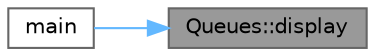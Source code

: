 digraph "Queues::display"
{
 // LATEX_PDF_SIZE
  bgcolor="transparent";
  edge [fontname=Helvetica,fontsize=10,labelfontname=Helvetica,labelfontsize=10];
  node [fontname=Helvetica,fontsize=10,shape=box,height=0.2,width=0.4];
  rankdir="RL";
  Node1 [id="Node000001",label="Queues::display",height=0.2,width=0.4,color="gray40", fillcolor="grey60", style="filled", fontcolor="black",tooltip="methode untuk menampilkan data dlm antrian data dihapuskan dr dlm variable queue_array"];
  Node1 -> Node2 [id="edge1_Node000001_Node000002",dir="back",color="steelblue1",style="solid",tooltip=" "];
  Node2 [id="Node000002",label="main",height=0.2,width=0.4,color="grey40", fillcolor="white", style="filled",URL="$_circular_queues_8cpp.html#ae66f6b31b5ad750f1fe042a706a4e3d4",tooltip="methode utama untuk menjalankan program"];
}
